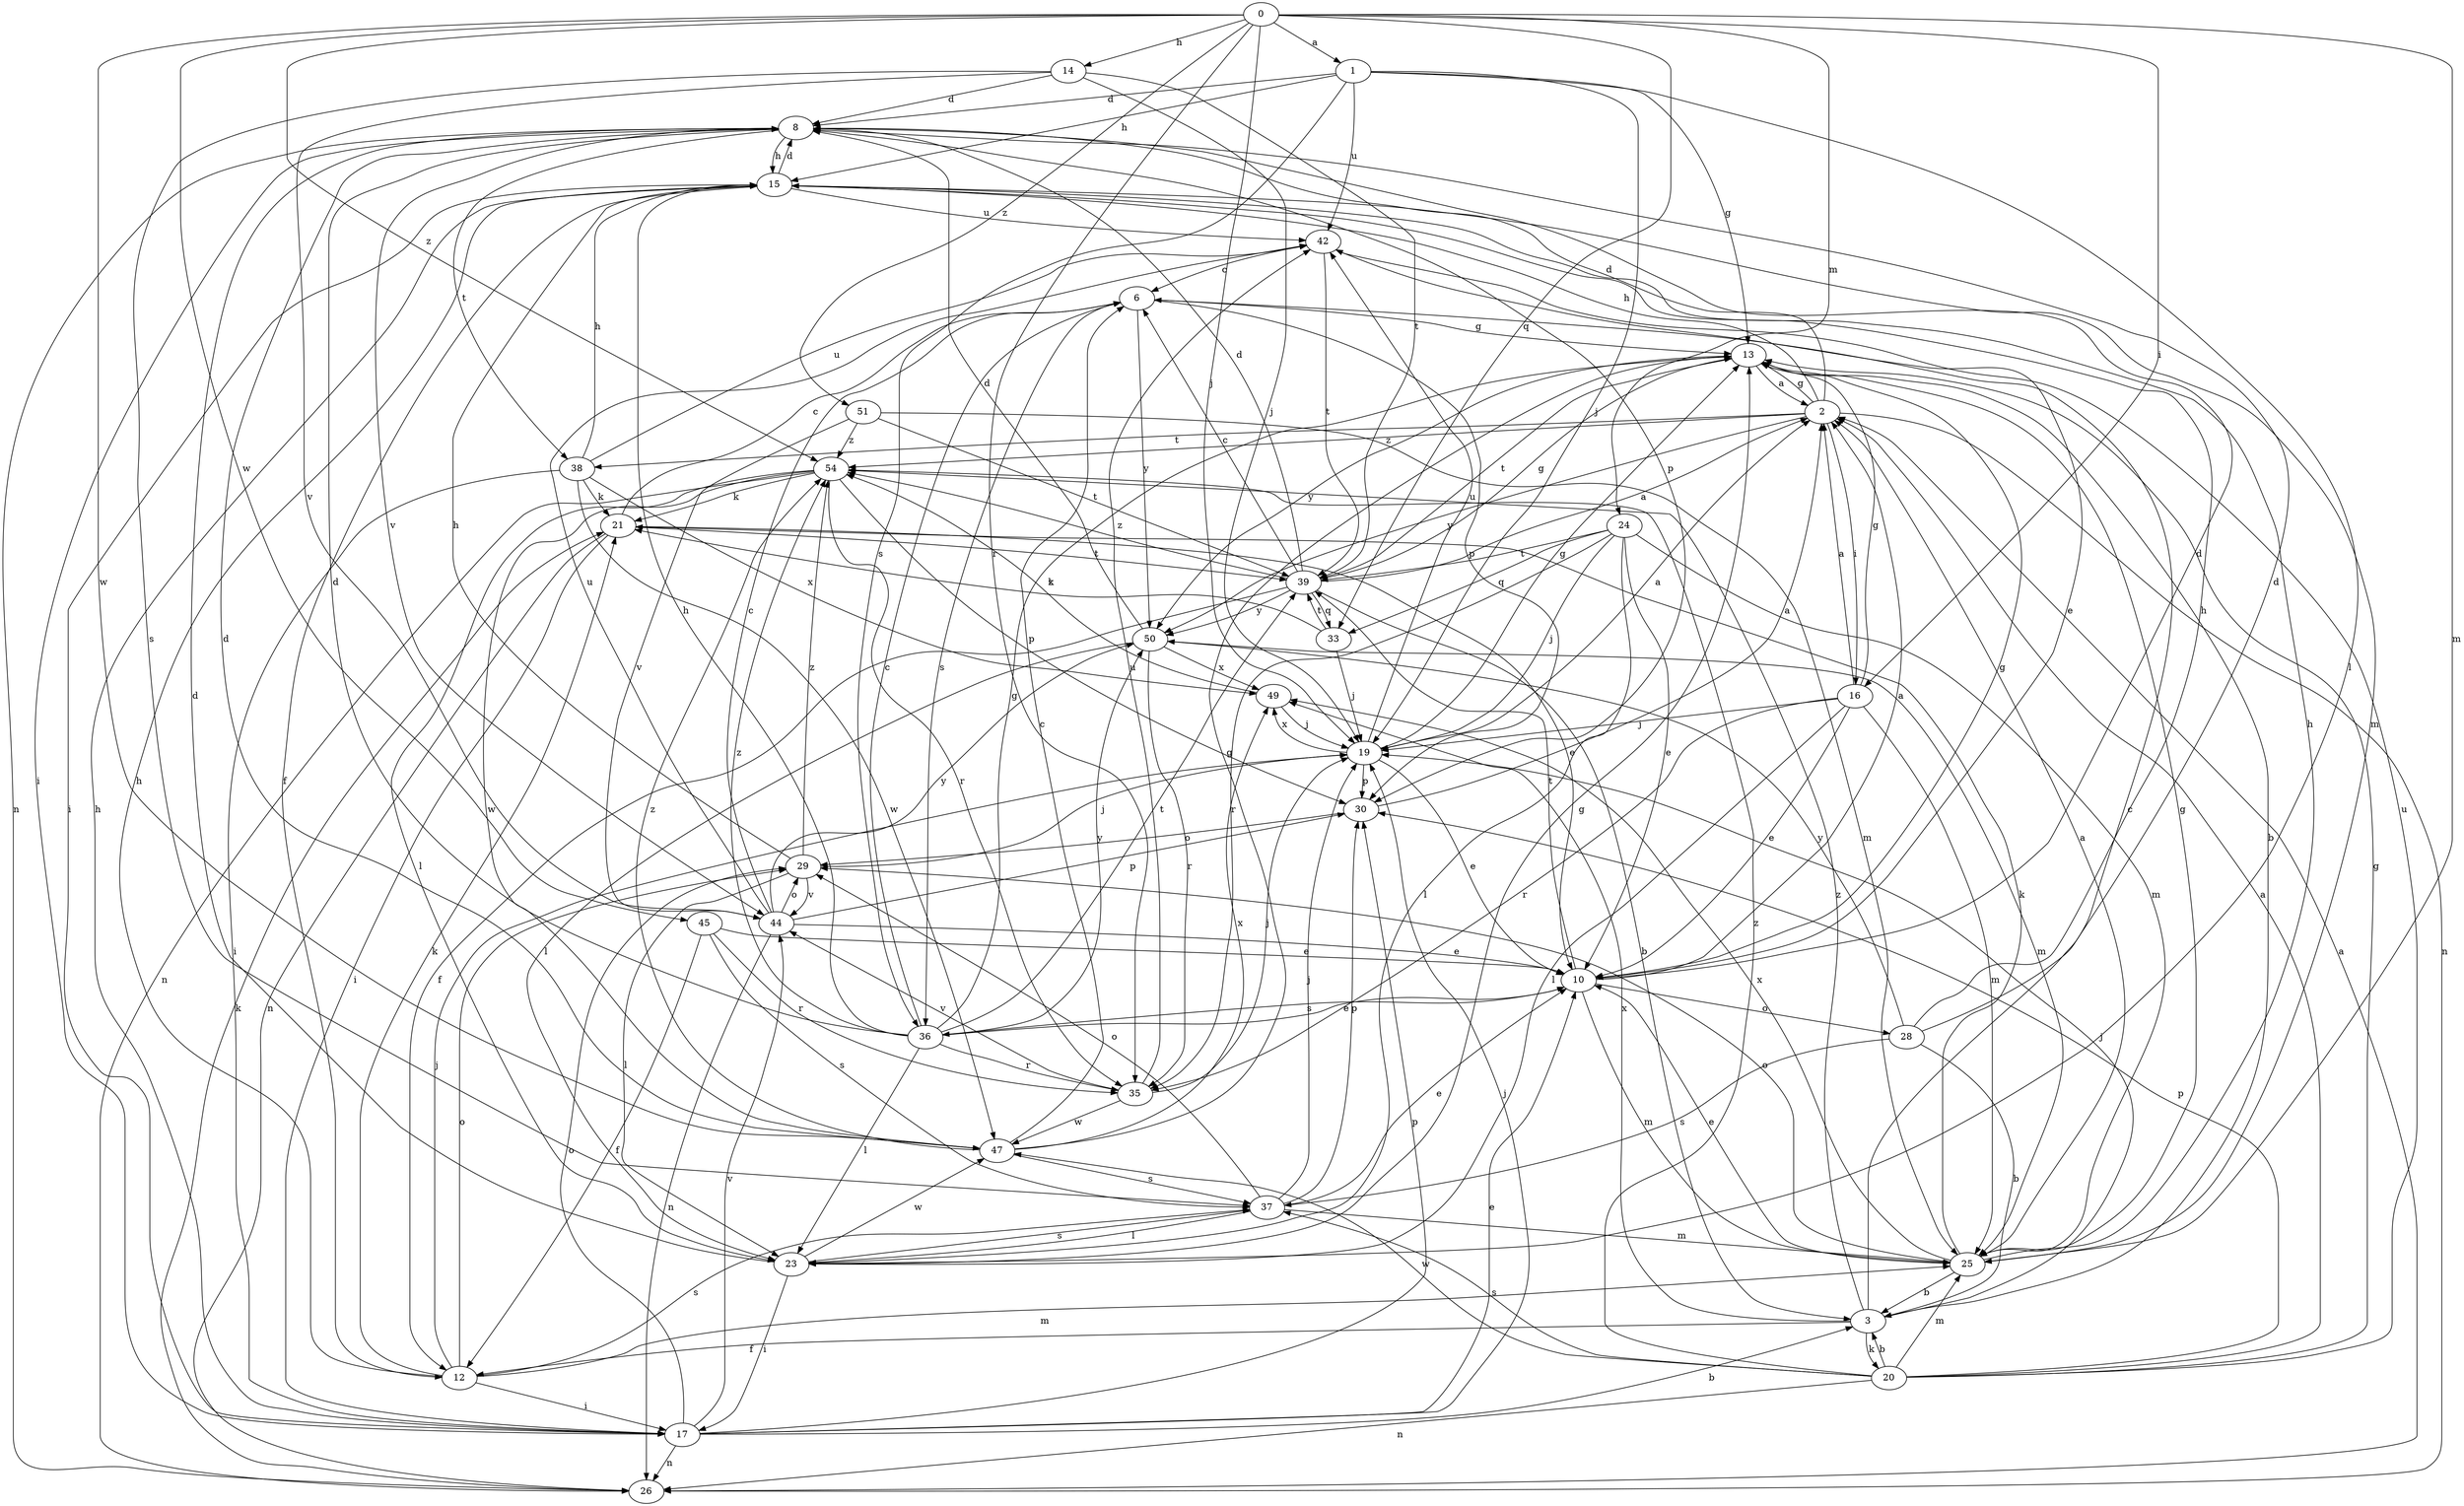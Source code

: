 strict digraph  {
0;
1;
2;
3;
6;
8;
10;
12;
13;
14;
15;
16;
17;
19;
20;
21;
23;
24;
25;
26;
28;
29;
30;
33;
35;
36;
37;
38;
39;
42;
44;
45;
47;
49;
50;
51;
54;
0 -> 1  [label=a];
0 -> 14  [label=h];
0 -> 16  [label=i];
0 -> 19  [label=j];
0 -> 24  [label=m];
0 -> 25  [label=m];
0 -> 33  [label=q];
0 -> 35  [label=r];
0 -> 45  [label=w];
0 -> 47  [label=w];
0 -> 51  [label=z];
0 -> 54  [label=z];
1 -> 8  [label=d];
1 -> 13  [label=g];
1 -> 15  [label=h];
1 -> 19  [label=j];
1 -> 23  [label=l];
1 -> 36  [label=s];
1 -> 42  [label=u];
2 -> 8  [label=d];
2 -> 13  [label=g];
2 -> 15  [label=h];
2 -> 16  [label=i];
2 -> 26  [label=n];
2 -> 38  [label=t];
2 -> 50  [label=y];
2 -> 54  [label=z];
3 -> 6  [label=c];
3 -> 12  [label=f];
3 -> 19  [label=j];
3 -> 20  [label=k];
3 -> 49  [label=x];
3 -> 54  [label=z];
6 -> 13  [label=g];
6 -> 30  [label=p];
6 -> 36  [label=s];
6 -> 50  [label=y];
8 -> 15  [label=h];
8 -> 17  [label=i];
8 -> 26  [label=n];
8 -> 30  [label=p];
8 -> 38  [label=t];
8 -> 44  [label=v];
10 -> 2  [label=a];
10 -> 8  [label=d];
10 -> 13  [label=g];
10 -> 25  [label=m];
10 -> 28  [label=o];
10 -> 36  [label=s];
10 -> 39  [label=t];
12 -> 15  [label=h];
12 -> 17  [label=i];
12 -> 19  [label=j];
12 -> 21  [label=k];
12 -> 25  [label=m];
12 -> 29  [label=o];
12 -> 37  [label=s];
13 -> 2  [label=a];
13 -> 3  [label=b];
13 -> 39  [label=t];
13 -> 50  [label=y];
14 -> 8  [label=d];
14 -> 19  [label=j];
14 -> 37  [label=s];
14 -> 39  [label=t];
14 -> 44  [label=v];
15 -> 8  [label=d];
15 -> 12  [label=f];
15 -> 17  [label=i];
15 -> 25  [label=m];
15 -> 42  [label=u];
16 -> 2  [label=a];
16 -> 10  [label=e];
16 -> 13  [label=g];
16 -> 19  [label=j];
16 -> 23  [label=l];
16 -> 25  [label=m];
16 -> 35  [label=r];
17 -> 3  [label=b];
17 -> 10  [label=e];
17 -> 15  [label=h];
17 -> 19  [label=j];
17 -> 26  [label=n];
17 -> 29  [label=o];
17 -> 30  [label=p];
17 -> 44  [label=v];
19 -> 2  [label=a];
19 -> 10  [label=e];
19 -> 13  [label=g];
19 -> 30  [label=p];
19 -> 42  [label=u];
19 -> 49  [label=x];
20 -> 2  [label=a];
20 -> 3  [label=b];
20 -> 13  [label=g];
20 -> 25  [label=m];
20 -> 26  [label=n];
20 -> 30  [label=p];
20 -> 37  [label=s];
20 -> 42  [label=u];
20 -> 47  [label=w];
20 -> 54  [label=z];
21 -> 6  [label=c];
21 -> 10  [label=e];
21 -> 17  [label=i];
21 -> 26  [label=n];
21 -> 39  [label=t];
23 -> 8  [label=d];
23 -> 13  [label=g];
23 -> 17  [label=i];
23 -> 37  [label=s];
23 -> 47  [label=w];
24 -> 10  [label=e];
24 -> 19  [label=j];
24 -> 23  [label=l];
24 -> 25  [label=m];
24 -> 33  [label=q];
24 -> 35  [label=r];
24 -> 39  [label=t];
25 -> 2  [label=a];
25 -> 3  [label=b];
25 -> 10  [label=e];
25 -> 13  [label=g];
25 -> 15  [label=h];
25 -> 21  [label=k];
25 -> 29  [label=o];
25 -> 49  [label=x];
26 -> 2  [label=a];
26 -> 21  [label=k];
28 -> 3  [label=b];
28 -> 8  [label=d];
28 -> 15  [label=h];
28 -> 37  [label=s];
28 -> 50  [label=y];
29 -> 15  [label=h];
29 -> 19  [label=j];
29 -> 23  [label=l];
29 -> 44  [label=v];
29 -> 54  [label=z];
30 -> 2  [label=a];
30 -> 29  [label=o];
33 -> 19  [label=j];
33 -> 21  [label=k];
33 -> 39  [label=t];
35 -> 19  [label=j];
35 -> 42  [label=u];
35 -> 44  [label=v];
35 -> 47  [label=w];
36 -> 6  [label=c];
36 -> 8  [label=d];
36 -> 10  [label=e];
36 -> 13  [label=g];
36 -> 15  [label=h];
36 -> 23  [label=l];
36 -> 35  [label=r];
36 -> 39  [label=t];
36 -> 50  [label=y];
36 -> 54  [label=z];
37 -> 10  [label=e];
37 -> 19  [label=j];
37 -> 23  [label=l];
37 -> 25  [label=m];
37 -> 29  [label=o];
37 -> 30  [label=p];
38 -> 15  [label=h];
38 -> 17  [label=i];
38 -> 21  [label=k];
38 -> 42  [label=u];
38 -> 47  [label=w];
38 -> 49  [label=x];
39 -> 2  [label=a];
39 -> 3  [label=b];
39 -> 6  [label=c];
39 -> 8  [label=d];
39 -> 12  [label=f];
39 -> 13  [label=g];
39 -> 33  [label=q];
39 -> 50  [label=y];
39 -> 54  [label=z];
42 -> 6  [label=c];
42 -> 10  [label=e];
42 -> 39  [label=t];
44 -> 6  [label=c];
44 -> 10  [label=e];
44 -> 26  [label=n];
44 -> 29  [label=o];
44 -> 30  [label=p];
44 -> 42  [label=u];
44 -> 50  [label=y];
45 -> 10  [label=e];
45 -> 12  [label=f];
45 -> 35  [label=r];
45 -> 37  [label=s];
47 -> 6  [label=c];
47 -> 8  [label=d];
47 -> 13  [label=g];
47 -> 37  [label=s];
47 -> 49  [label=x];
47 -> 54  [label=z];
49 -> 19  [label=j];
49 -> 54  [label=z];
50 -> 8  [label=d];
50 -> 23  [label=l];
50 -> 25  [label=m];
50 -> 35  [label=r];
50 -> 49  [label=x];
51 -> 25  [label=m];
51 -> 39  [label=t];
51 -> 44  [label=v];
51 -> 54  [label=z];
54 -> 21  [label=k];
54 -> 23  [label=l];
54 -> 26  [label=n];
54 -> 30  [label=p];
54 -> 35  [label=r];
54 -> 47  [label=w];
}
